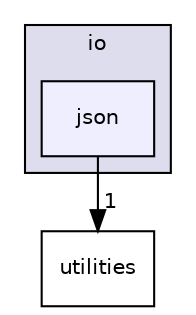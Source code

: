 digraph "json" {
  compound=true
  node [ fontsize="10", fontname="Helvetica"];
  edge [ labelfontsize="10", labelfontname="Helvetica"];
  subgraph clusterdir_c184e51c84f2c3f0345bbc8a0d75d3e1 {
    graph [ bgcolor="#ddddee", pencolor="black", label="io" fontname="Helvetica", fontsize="10", URL="dir_c184e51c84f2c3f0345bbc8a0d75d3e1.html"]
  dir_62e2a17470f17aebc9da00a2a287eeb5 [shape=box, label="json", style="filled", fillcolor="#eeeeff", pencolor="black", URL="dir_62e2a17470f17aebc9da00a2a287eeb5.html"];
  }
  dir_1f7d5b856c5aa0cd4ef64361025a1219 [shape=box label="utilities" URL="dir_1f7d5b856c5aa0cd4ef64361025a1219.html"];
  dir_62e2a17470f17aebc9da00a2a287eeb5->dir_1f7d5b856c5aa0cd4ef64361025a1219 [headlabel="1", labeldistance=1.5 headhref="dir_000037_000026.html"];
}
